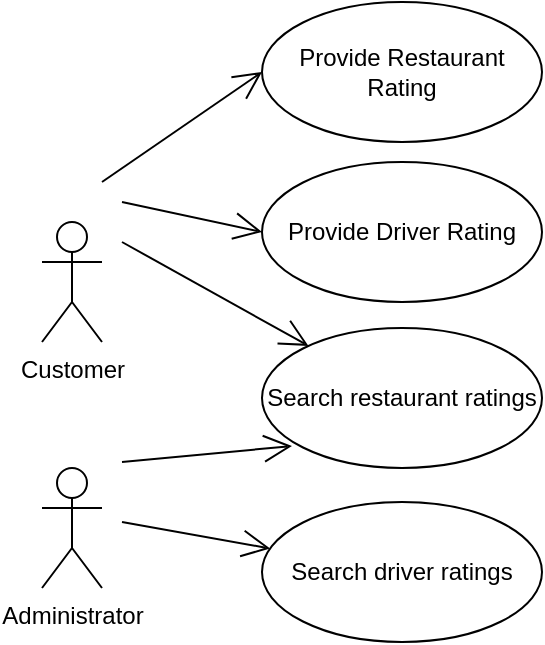 <mxfile version="14.4.4" type="device"><diagram name="Page-1" id="e7e014a7-5840-1c2e-5031-d8a46d1fe8dd"><mxGraphModel dx="1422" dy="766" grid="1" gridSize="10" guides="1" tooltips="1" connect="1" arrows="1" fold="1" page="1" pageScale="1" pageWidth="1169" pageHeight="826" background="#ffffff" math="0" shadow="0"><root><mxCell id="0"/><mxCell id="1" parent="0"/><mxCell id="6r9epGSlT1GOVaroGJd--41" value="Customer" style="shape=umlActor;verticalLabelPosition=bottom;verticalAlign=top;html=1;" vertex="1" parent="1"><mxGeometry x="120" y="160" width="30" height="60" as="geometry"/></mxCell><mxCell id="6r9epGSlT1GOVaroGJd--42" value="Administrator" style="shape=umlActor;verticalLabelPosition=bottom;verticalAlign=top;html=1;" vertex="1" parent="1"><mxGeometry x="120" y="283" width="30" height="60" as="geometry"/></mxCell><mxCell id="6r9epGSlT1GOVaroGJd--43" value="Provide Driver Rating" style="ellipse;whiteSpace=wrap;html=1;" vertex="1" parent="1"><mxGeometry x="230" y="130" width="140" height="70" as="geometry"/></mxCell><mxCell id="6r9epGSlT1GOVaroGJd--44" value="Search restaurant ratings" style="ellipse;whiteSpace=wrap;html=1;" vertex="1" parent="1"><mxGeometry x="230" y="213" width="140" height="70" as="geometry"/></mxCell><mxCell id="6r9epGSlT1GOVaroGJd--45" value="Search driver ratings" style="ellipse;whiteSpace=wrap;html=1;" vertex="1" parent="1"><mxGeometry x="230" y="300" width="140" height="70" as="geometry"/></mxCell><mxCell id="6r9epGSlT1GOVaroGJd--46" value="" style="endArrow=open;endFill=1;endSize=12;html=1;entryX=0;entryY=0.5;entryDx=0;entryDy=0;" edge="1" parent="1" target="6r9epGSlT1GOVaroGJd--43"><mxGeometry width="160" relative="1" as="geometry"><mxPoint x="160" y="150" as="sourcePoint"/><mxPoint x="310" y="150" as="targetPoint"/></mxGeometry></mxCell><mxCell id="6r9epGSlT1GOVaroGJd--47" value="" style="endArrow=open;endFill=1;endSize=12;html=1;" edge="1" parent="1" target="6r9epGSlT1GOVaroGJd--44"><mxGeometry width="160" relative="1" as="geometry"><mxPoint x="160" y="170" as="sourcePoint"/><mxPoint x="240" y="95" as="targetPoint"/></mxGeometry></mxCell><mxCell id="6r9epGSlT1GOVaroGJd--48" value="" style="endArrow=open;endFill=1;endSize=12;html=1;entryX=0.107;entryY=0.843;entryDx=0;entryDy=0;entryPerimeter=0;" edge="1" parent="1" target="6r9epGSlT1GOVaroGJd--44"><mxGeometry width="160" relative="1" as="geometry"><mxPoint x="160" y="280" as="sourcePoint"/><mxPoint x="247.39" y="199.348" as="targetPoint"/></mxGeometry></mxCell><mxCell id="6r9epGSlT1GOVaroGJd--49" value="" style="endArrow=open;endFill=1;endSize=12;html=1;" edge="1" parent="1" target="6r9epGSlT1GOVaroGJd--45"><mxGeometry width="160" relative="1" as="geometry"><mxPoint x="160" y="310" as="sourcePoint"/><mxPoint x="257.39" y="209.348" as="targetPoint"/></mxGeometry></mxCell><mxCell id="6r9epGSlT1GOVaroGJd--56" value="Provide Restaurant Rating" style="ellipse;whiteSpace=wrap;html=1;" vertex="1" parent="1"><mxGeometry x="230" y="50" width="140" height="70" as="geometry"/></mxCell><mxCell id="6r9epGSlT1GOVaroGJd--57" value="" style="endArrow=open;endFill=1;endSize=12;html=1;entryX=0;entryY=0.5;entryDx=0;entryDy=0;" edge="1" parent="1" target="6r9epGSlT1GOVaroGJd--56"><mxGeometry width="160" relative="1" as="geometry"><mxPoint x="150" y="140" as="sourcePoint"/><mxPoint x="240" y="175" as="targetPoint"/></mxGeometry></mxCell></root></mxGraphModel></diagram></mxfile>